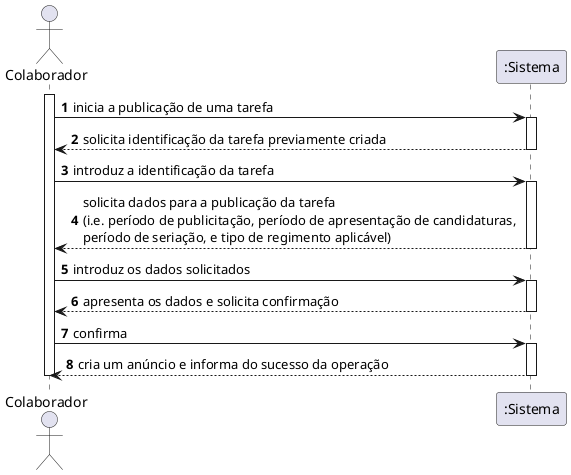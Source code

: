 @startuml
autonumber
actor "Colaborador" as COL

participant ":Sistema" as SIST

activate COL

    COL -> SIST : inicia a publicação de uma tarefa

    activate SIST
        SIST --> COL : solicita identificação da tarefa previamente criada
    deactivate SIST

    COL -> SIST : introduz a identificação da tarefa
    
    activate SIST
        SIST --> COL : solicita dados para a publicação da tarefa \n(i.e. período de publicitação, período de apresentação de candidaturas, \nperíodo de seriação, e tipo de regimento aplicável)
    deactivate SIST

    COL -> SIST : introduz os dados solicitados
    
    activate SIST
        SIST --> COL : apresenta os dados e solicita confirmação
    deactivate SIST

    COL -> SIST : confirma
	

    activate SIST
        SIST --> COL : cria um anúncio e informa do sucesso da operação
    deactivate SIST

deactivate COL

@enduml